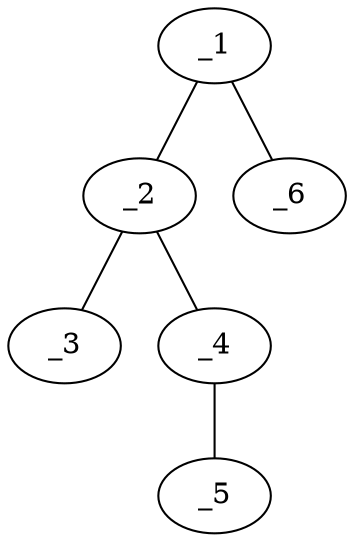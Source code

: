 graph molid640440 {
	_1	 [charge=0,
		chem=1,
		symbol="C  ",
		x="4.5981",
		y="0.75"];
	_2	 [charge=0,
		chem=1,
		symbol="C  ",
		x="3.7321",
		y="0.25"];
	_1 -- _2	 [valence=2];
	_6	 [charge=0,
		chem=1,
		symbol="C  ",
		x="5.4641",
		y="0.25"];
	_1 -- _6	 [valence=1];
	_3	 [charge=0,
		chem=21,
		symbol="I  ",
		x="3.7321",
		y="-0.75"];
	_2 -- _3	 [valence=1];
	_4	 [charge=0,
		chem=1,
		symbol="C  ",
		x="2.866",
		y="0.75"];
	_2 -- _4	 [valence=1];
	_5	 [charge=0,
		chem=10,
		symbol="Br ",
		x=2,
		y="0.25"];
	_4 -- _5	 [valence=1];
}
